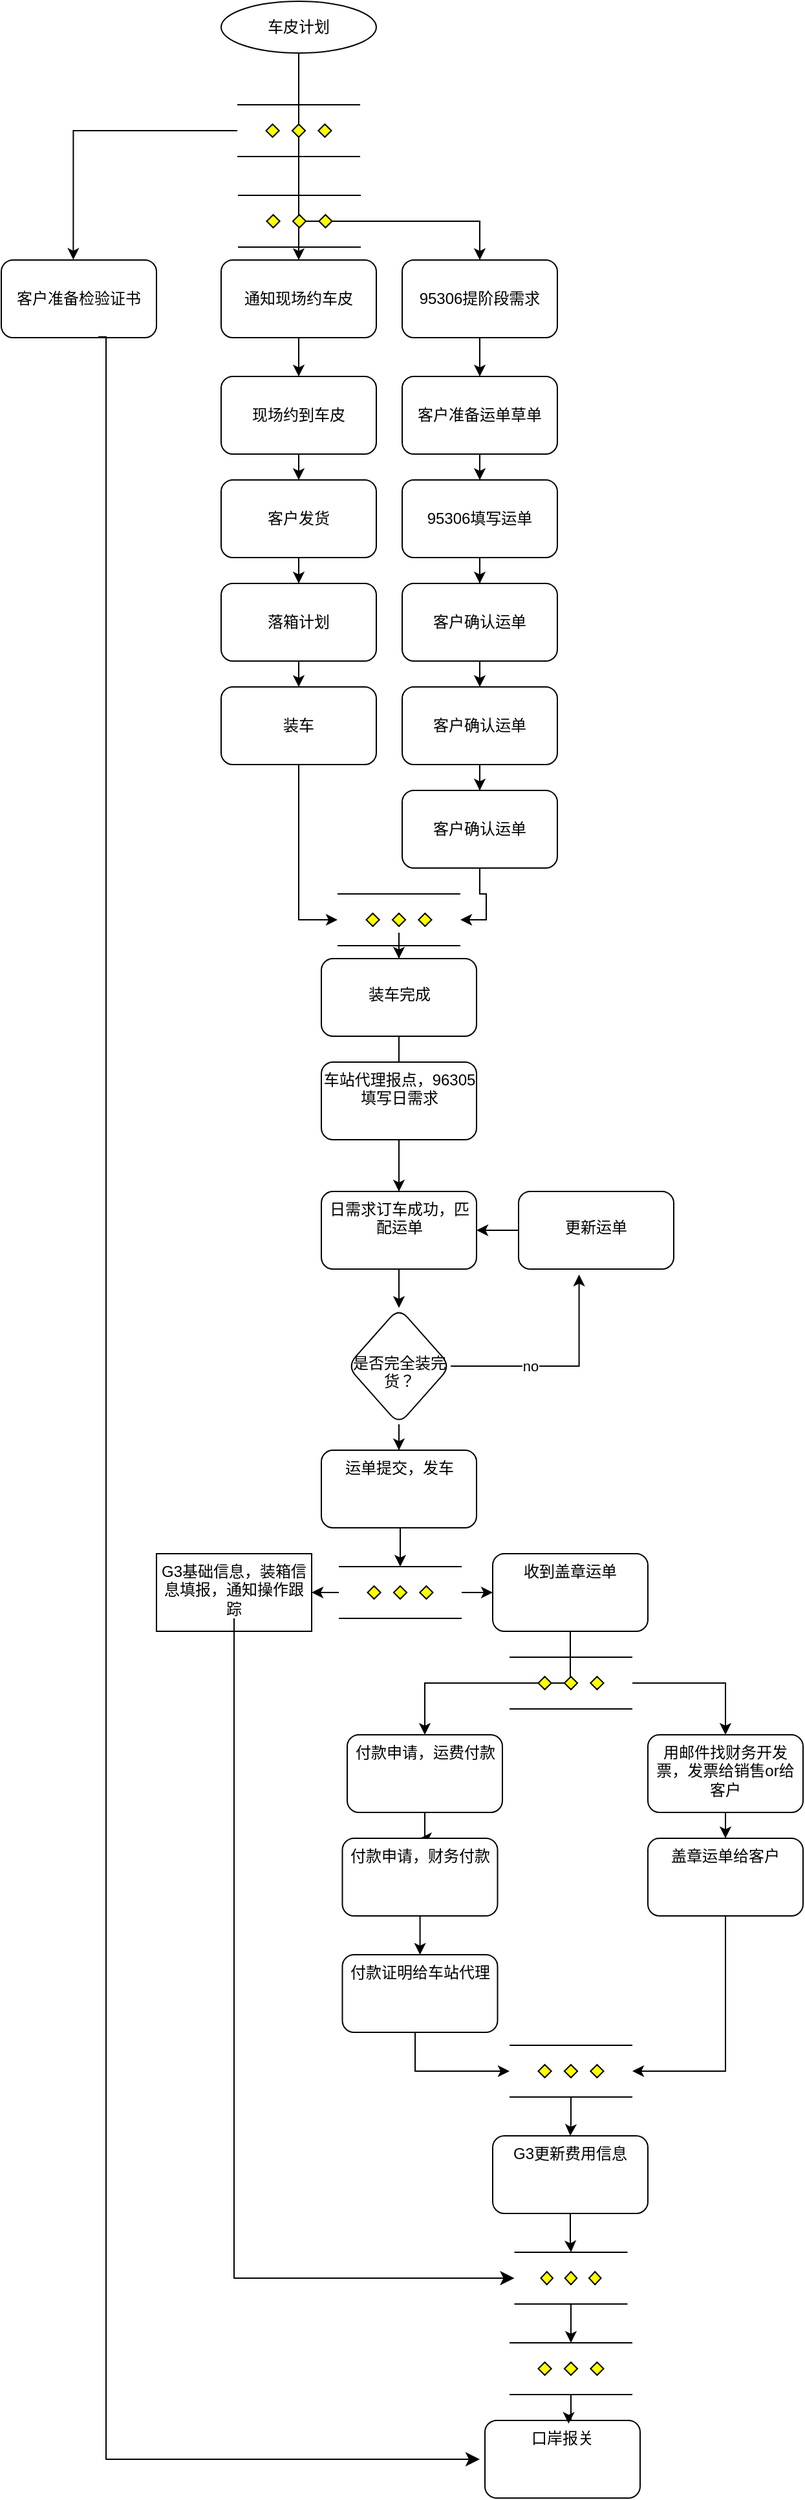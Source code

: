 <mxfile version="22.1.21" type="github">
  <diagram id="C5RBs43oDa-KdzZeNtuy" name="Page-1">
    <mxGraphModel dx="1816" dy="1683" grid="1" gridSize="10" guides="1" tooltips="1" connect="1" arrows="1" fold="1" page="1" pageScale="1" pageWidth="827" pageHeight="1169" math="0" shadow="0">
      <root>
        <mxCell id="WIyWlLk6GJQsqaUBKTNV-0" />
        <mxCell id="WIyWlLk6GJQsqaUBKTNV-1" parent="WIyWlLk6GJQsqaUBKTNV-0" />
        <mxCell id="NiWgMLImOr7ihuLmJWnc-7" value="" style="edgeStyle=orthogonalEdgeStyle;rounded=0;orthogonalLoop=1;jettySize=auto;html=1;labelPosition=center;verticalLabelPosition=middle;align=center;verticalAlign=middle;" edge="1" parent="WIyWlLk6GJQsqaUBKTNV-1" source="WIyWlLk6GJQsqaUBKTNV-3" target="NiWgMLImOr7ihuLmJWnc-6">
          <mxGeometry relative="1" as="geometry">
            <Array as="points">
              <mxPoint x="150" y="160" />
              <mxPoint x="290" y="160" />
            </Array>
          </mxGeometry>
        </mxCell>
        <mxCell id="NiWgMLImOr7ihuLmJWnc-18" value="" style="edgeStyle=orthogonalEdgeStyle;rounded=0;orthogonalLoop=1;jettySize=auto;html=1;" edge="1" parent="WIyWlLk6GJQsqaUBKTNV-1" source="WIyWlLk6GJQsqaUBKTNV-3" target="NiWgMLImOr7ihuLmJWnc-17">
          <mxGeometry relative="1" as="geometry" />
        </mxCell>
        <mxCell id="NiWgMLImOr7ihuLmJWnc-22" value="" style="edgeStyle=orthogonalEdgeStyle;rounded=0;orthogonalLoop=1;jettySize=auto;html=1;entryX=0.464;entryY=-0.004;entryDx=0;entryDy=0;entryPerimeter=0;" edge="1" parent="WIyWlLk6GJQsqaUBKTNV-1" source="NiWgMLImOr7ihuLmJWnc-37" target="NiWgMLImOr7ihuLmJWnc-21">
          <mxGeometry relative="1" as="geometry">
            <mxPoint x="150" y="20" as="sourcePoint" />
            <mxPoint x="-30" y="220" as="targetPoint" />
            <Array as="points">
              <mxPoint x="-24" y="90" />
            </Array>
          </mxGeometry>
        </mxCell>
        <mxCell id="WIyWlLk6GJQsqaUBKTNV-3" value="车皮计划" style="rounded=1;whiteSpace=wrap;html=1;fontSize=12;glass=0;strokeWidth=1;shadow=0;shape=ellipse;aspect=fixed;perimeter=ellipsePerimeter;" parent="WIyWlLk6GJQsqaUBKTNV-1" vertex="1">
          <mxGeometry x="90" y="-10" width="120" height="40" as="geometry" />
        </mxCell>
        <mxCell id="NiWgMLImOr7ihuLmJWnc-31" value="" style="edgeStyle=orthogonalEdgeStyle;rounded=0;orthogonalLoop=1;jettySize=auto;html=1;" edge="1" parent="WIyWlLk6GJQsqaUBKTNV-1" source="NiWgMLImOr7ihuLmJWnc-6" target="NiWgMLImOr7ihuLmJWnc-30">
          <mxGeometry relative="1" as="geometry" />
        </mxCell>
        <mxCell id="NiWgMLImOr7ihuLmJWnc-6" value="95306提阶段需求" style="whiteSpace=wrap;html=1;rounded=1;glass=0;strokeWidth=1;shadow=0;" vertex="1" parent="WIyWlLk6GJQsqaUBKTNV-1">
          <mxGeometry x="230" y="190" width="120" height="60" as="geometry" />
        </mxCell>
        <mxCell id="NiWgMLImOr7ihuLmJWnc-24" value="" style="edgeStyle=orthogonalEdgeStyle;rounded=0;orthogonalLoop=1;jettySize=auto;html=1;" edge="1" parent="WIyWlLk6GJQsqaUBKTNV-1" source="NiWgMLImOr7ihuLmJWnc-17" target="NiWgMLImOr7ihuLmJWnc-23">
          <mxGeometry relative="1" as="geometry" />
        </mxCell>
        <mxCell id="NiWgMLImOr7ihuLmJWnc-17" value="通知现场约车皮" style="whiteSpace=wrap;html=1;rounded=1;glass=0;strokeWidth=1;shadow=0;" vertex="1" parent="WIyWlLk6GJQsqaUBKTNV-1">
          <mxGeometry x="90" y="190" width="120" height="60" as="geometry" />
        </mxCell>
        <mxCell id="NiWgMLImOr7ihuLmJWnc-21" value="客户准备检验证书" style="whiteSpace=wrap;html=1;rounded=1;glass=0;strokeWidth=1;shadow=0;" vertex="1" parent="WIyWlLk6GJQsqaUBKTNV-1">
          <mxGeometry x="-80" y="190" width="120" height="60" as="geometry" />
        </mxCell>
        <mxCell id="NiWgMLImOr7ihuLmJWnc-49" value="" style="edgeStyle=orthogonalEdgeStyle;rounded=0;orthogonalLoop=1;jettySize=auto;html=1;" edge="1" parent="WIyWlLk6GJQsqaUBKTNV-1" source="NiWgMLImOr7ihuLmJWnc-23" target="NiWgMLImOr7ihuLmJWnc-48">
          <mxGeometry relative="1" as="geometry" />
        </mxCell>
        <mxCell id="NiWgMLImOr7ihuLmJWnc-23" value="现场约到车皮" style="whiteSpace=wrap;html=1;rounded=1;glass=0;strokeWidth=1;shadow=0;" vertex="1" parent="WIyWlLk6GJQsqaUBKTNV-1">
          <mxGeometry x="90" y="280" width="120" height="60" as="geometry" />
        </mxCell>
        <mxCell id="NiWgMLImOr7ihuLmJWnc-33" value="" style="edgeStyle=orthogonalEdgeStyle;rounded=0;orthogonalLoop=1;jettySize=auto;html=1;" edge="1" parent="WIyWlLk6GJQsqaUBKTNV-1" source="NiWgMLImOr7ihuLmJWnc-30" target="NiWgMLImOr7ihuLmJWnc-32">
          <mxGeometry relative="1" as="geometry" />
        </mxCell>
        <mxCell id="NiWgMLImOr7ihuLmJWnc-30" value="客户准备运单草单" style="whiteSpace=wrap;html=1;rounded=1;glass=0;strokeWidth=1;shadow=0;" vertex="1" parent="WIyWlLk6GJQsqaUBKTNV-1">
          <mxGeometry x="230" y="280" width="120" height="60" as="geometry" />
        </mxCell>
        <mxCell id="NiWgMLImOr7ihuLmJWnc-35" value="" style="edgeStyle=orthogonalEdgeStyle;rounded=0;orthogonalLoop=1;jettySize=auto;html=1;" edge="1" parent="WIyWlLk6GJQsqaUBKTNV-1" source="NiWgMLImOr7ihuLmJWnc-32" target="NiWgMLImOr7ihuLmJWnc-34">
          <mxGeometry relative="1" as="geometry" />
        </mxCell>
        <mxCell id="NiWgMLImOr7ihuLmJWnc-32" value="95306填写运单" style="whiteSpace=wrap;html=1;rounded=1;glass=0;strokeWidth=1;shadow=0;" vertex="1" parent="WIyWlLk6GJQsqaUBKTNV-1">
          <mxGeometry x="230" y="360" width="120" height="60" as="geometry" />
        </mxCell>
        <mxCell id="NiWgMLImOr7ihuLmJWnc-39" value="" style="edgeStyle=orthogonalEdgeStyle;rounded=0;orthogonalLoop=1;jettySize=auto;html=1;" edge="1" parent="WIyWlLk6GJQsqaUBKTNV-1" source="NiWgMLImOr7ihuLmJWnc-34" target="NiWgMLImOr7ihuLmJWnc-38">
          <mxGeometry relative="1" as="geometry" />
        </mxCell>
        <mxCell id="NiWgMLImOr7ihuLmJWnc-34" value="客户确认运单" style="whiteSpace=wrap;html=1;rounded=1;glass=0;strokeWidth=1;shadow=0;" vertex="1" parent="WIyWlLk6GJQsqaUBKTNV-1">
          <mxGeometry x="230" y="440" width="120" height="60" as="geometry" />
        </mxCell>
        <mxCell id="NiWgMLImOr7ihuLmJWnc-41" value="" style="edgeStyle=orthogonalEdgeStyle;rounded=0;orthogonalLoop=1;jettySize=auto;html=1;" edge="1" parent="WIyWlLk6GJQsqaUBKTNV-1" source="NiWgMLImOr7ihuLmJWnc-38" target="NiWgMLImOr7ihuLmJWnc-40">
          <mxGeometry relative="1" as="geometry" />
        </mxCell>
        <mxCell id="NiWgMLImOr7ihuLmJWnc-38" value="客户确认运单" style="whiteSpace=wrap;html=1;rounded=1;glass=0;strokeWidth=1;shadow=0;" vertex="1" parent="WIyWlLk6GJQsqaUBKTNV-1">
          <mxGeometry x="230" y="520" width="120" height="60" as="geometry" />
        </mxCell>
        <mxCell id="NiWgMLImOr7ihuLmJWnc-40" value="客户确认运单" style="whiteSpace=wrap;html=1;rounded=1;glass=0;strokeWidth=1;shadow=0;" vertex="1" parent="WIyWlLk6GJQsqaUBKTNV-1">
          <mxGeometry x="230" y="600" width="120" height="60" as="geometry" />
        </mxCell>
        <mxCell id="NiWgMLImOr7ihuLmJWnc-51" value="" style="edgeStyle=orthogonalEdgeStyle;rounded=0;orthogonalLoop=1;jettySize=auto;html=1;" edge="1" parent="WIyWlLk6GJQsqaUBKTNV-1" source="NiWgMLImOr7ihuLmJWnc-48" target="NiWgMLImOr7ihuLmJWnc-50">
          <mxGeometry relative="1" as="geometry" />
        </mxCell>
        <mxCell id="NiWgMLImOr7ihuLmJWnc-48" value="客户发货" style="whiteSpace=wrap;html=1;rounded=1;glass=0;strokeWidth=1;shadow=0;" vertex="1" parent="WIyWlLk6GJQsqaUBKTNV-1">
          <mxGeometry x="90" y="360" width="120" height="60" as="geometry" />
        </mxCell>
        <mxCell id="NiWgMLImOr7ihuLmJWnc-56" value="" style="edgeStyle=orthogonalEdgeStyle;rounded=0;orthogonalLoop=1;jettySize=auto;html=1;" edge="1" parent="WIyWlLk6GJQsqaUBKTNV-1" source="NiWgMLImOr7ihuLmJWnc-50" target="NiWgMLImOr7ihuLmJWnc-55">
          <mxGeometry relative="1" as="geometry" />
        </mxCell>
        <mxCell id="NiWgMLImOr7ihuLmJWnc-50" value="落箱计划" style="whiteSpace=wrap;html=1;rounded=1;glass=0;strokeWidth=1;shadow=0;" vertex="1" parent="WIyWlLk6GJQsqaUBKTNV-1">
          <mxGeometry x="90" y="440" width="120" height="60" as="geometry" />
        </mxCell>
        <mxCell id="NiWgMLImOr7ihuLmJWnc-55" value="装车" style="whiteSpace=wrap;html=1;rounded=1;glass=0;strokeWidth=1;shadow=0;" vertex="1" parent="WIyWlLk6GJQsqaUBKTNV-1">
          <mxGeometry x="90" y="520" width="120" height="60" as="geometry" />
        </mxCell>
        <mxCell id="NiWgMLImOr7ihuLmJWnc-61" value="" style="edgeStyle=orthogonalEdgeStyle;rounded=0;orthogonalLoop=1;jettySize=auto;html=1;" edge="1" parent="WIyWlLk6GJQsqaUBKTNV-1" source="NiWgMLImOr7ihuLmJWnc-57" target="NiWgMLImOr7ihuLmJWnc-60">
          <mxGeometry relative="1" as="geometry" />
        </mxCell>
        <mxCell id="NiWgMLImOr7ihuLmJWnc-57" value="" style="verticalLabelPosition=bottom;verticalAlign=top;html=1;shape=mxgraph.flowchart.parallel_mode;pointerEvents=1" vertex="1" parent="WIyWlLk6GJQsqaUBKTNV-1">
          <mxGeometry x="180" y="680" width="95" height="40" as="geometry" />
        </mxCell>
        <mxCell id="NiWgMLImOr7ihuLmJWnc-59" style="edgeStyle=orthogonalEdgeStyle;rounded=0;orthogonalLoop=1;jettySize=auto;html=1;exitX=0.5;exitY=1;exitDx=0;exitDy=0;entryX=0;entryY=0.5;entryDx=0;entryDy=0;entryPerimeter=0;" edge="1" parent="WIyWlLk6GJQsqaUBKTNV-1" source="NiWgMLImOr7ihuLmJWnc-55" target="NiWgMLImOr7ihuLmJWnc-57">
          <mxGeometry relative="1" as="geometry" />
        </mxCell>
        <mxCell id="NiWgMLImOr7ihuLmJWnc-65" value="" style="edgeStyle=orthogonalEdgeStyle;rounded=0;orthogonalLoop=1;jettySize=auto;html=1;" edge="1" parent="WIyWlLk6GJQsqaUBKTNV-1" source="NiWgMLImOr7ihuLmJWnc-60" target="NiWgMLImOr7ihuLmJWnc-64">
          <mxGeometry relative="1" as="geometry" />
        </mxCell>
        <mxCell id="NiWgMLImOr7ihuLmJWnc-60" value="&lt;br&gt;装车完成" style="rounded=1;whiteSpace=wrap;html=1;verticalAlign=top;" vertex="1" parent="WIyWlLk6GJQsqaUBKTNV-1">
          <mxGeometry x="167.5" y="730" width="120" height="60" as="geometry" />
        </mxCell>
        <mxCell id="NiWgMLImOr7ihuLmJWnc-84" value="" style="edgeStyle=orthogonalEdgeStyle;rounded=0;orthogonalLoop=1;jettySize=auto;html=1;" edge="1" parent="WIyWlLk6GJQsqaUBKTNV-1" source="NiWgMLImOr7ihuLmJWnc-64" target="NiWgMLImOr7ihuLmJWnc-83">
          <mxGeometry relative="1" as="geometry" />
        </mxCell>
        <mxCell id="NiWgMLImOr7ihuLmJWnc-64" value="&lt;br&gt;&lt;br&gt;是否完全装完货？" style="rhombus;whiteSpace=wrap;html=1;verticalAlign=top;rounded=1;" vertex="1" parent="WIyWlLk6GJQsqaUBKTNV-1">
          <mxGeometry x="187.5" y="1000" width="80" height="90" as="geometry" />
        </mxCell>
        <mxCell id="NiWgMLImOr7ihuLmJWnc-78" value="" style="edgeStyle=orthogonalEdgeStyle;rounded=0;orthogonalLoop=1;jettySize=auto;html=1;" edge="1" parent="WIyWlLk6GJQsqaUBKTNV-1" source="NiWgMLImOr7ihuLmJWnc-66" target="NiWgMLImOr7ihuLmJWnc-77">
          <mxGeometry relative="1" as="geometry" />
        </mxCell>
        <mxCell id="NiWgMLImOr7ihuLmJWnc-66" value="车站代理报点，96305填写日需求" style="whiteSpace=wrap;html=1;verticalAlign=top;rounded=1;" vertex="1" parent="WIyWlLk6GJQsqaUBKTNV-1">
          <mxGeometry x="167.5" y="810" width="120" height="60" as="geometry" />
        </mxCell>
        <mxCell id="NiWgMLImOr7ihuLmJWnc-79" style="edgeStyle=orthogonalEdgeStyle;rounded=0;orthogonalLoop=1;jettySize=auto;html=1;exitX=0;exitY=0.5;exitDx=0;exitDy=0;" edge="1" parent="WIyWlLk6GJQsqaUBKTNV-1" source="NiWgMLImOr7ihuLmJWnc-68" target="NiWgMLImOr7ihuLmJWnc-77">
          <mxGeometry relative="1" as="geometry" />
        </mxCell>
        <mxCell id="NiWgMLImOr7ihuLmJWnc-68" value="&lt;br&gt;更新运单" style="whiteSpace=wrap;html=1;verticalAlign=top;rounded=1;" vertex="1" parent="WIyWlLk6GJQsqaUBKTNV-1">
          <mxGeometry x="320" y="910" width="120" height="60" as="geometry" />
        </mxCell>
        <mxCell id="NiWgMLImOr7ihuLmJWnc-76" style="edgeStyle=orthogonalEdgeStyle;rounded=0;orthogonalLoop=1;jettySize=auto;html=1;exitX=0.5;exitY=1;exitDx=0;exitDy=0;entryX=1;entryY=0.5;entryDx=0;entryDy=0;entryPerimeter=0;" edge="1" parent="WIyWlLk6GJQsqaUBKTNV-1" source="NiWgMLImOr7ihuLmJWnc-40" target="NiWgMLImOr7ihuLmJWnc-57">
          <mxGeometry relative="1" as="geometry" />
        </mxCell>
        <mxCell id="NiWgMLImOr7ihuLmJWnc-77" value="日需求订车成功，匹配运单" style="whiteSpace=wrap;html=1;verticalAlign=top;rounded=1;" vertex="1" parent="WIyWlLk6GJQsqaUBKTNV-1">
          <mxGeometry x="167.5" y="910" width="120" height="60" as="geometry" />
        </mxCell>
        <mxCell id="NiWgMLImOr7ihuLmJWnc-80" style="edgeStyle=orthogonalEdgeStyle;rounded=0;orthogonalLoop=1;jettySize=auto;html=1;entryX=0.39;entryY=1.071;entryDx=0;entryDy=0;entryPerimeter=0;" edge="1" parent="WIyWlLk6GJQsqaUBKTNV-1" source="NiWgMLImOr7ihuLmJWnc-64" target="NiWgMLImOr7ihuLmJWnc-68">
          <mxGeometry relative="1" as="geometry" />
        </mxCell>
        <mxCell id="NiWgMLImOr7ihuLmJWnc-81" value="no" style="edgeLabel;html=1;align=center;verticalAlign=middle;resizable=0;points=[];" vertex="1" connectable="0" parent="NiWgMLImOr7ihuLmJWnc-80">
          <mxGeometry x="-0.282" relative="1" as="geometry">
            <mxPoint as="offset" />
          </mxGeometry>
        </mxCell>
        <mxCell id="NiWgMLImOr7ihuLmJWnc-82" value="" style="verticalLabelPosition=bottom;verticalAlign=top;html=1;shape=mxgraph.flowchart.parallel_mode;pointerEvents=1" vertex="1" parent="WIyWlLk6GJQsqaUBKTNV-1">
          <mxGeometry x="103" y="140" width="95" height="40" as="geometry" />
        </mxCell>
        <mxCell id="NiWgMLImOr7ihuLmJWnc-83" value="运单提交，发车&lt;br&gt;" style="whiteSpace=wrap;html=1;verticalAlign=top;rounded=1;" vertex="1" parent="WIyWlLk6GJQsqaUBKTNV-1">
          <mxGeometry x="167.5" y="1110" width="120" height="60" as="geometry" />
        </mxCell>
        <mxCell id="NiWgMLImOr7ihuLmJWnc-90" value="" style="edgeStyle=orthogonalEdgeStyle;rounded=0;orthogonalLoop=1;jettySize=auto;html=1;" edge="1" parent="WIyWlLk6GJQsqaUBKTNV-1" source="NiWgMLImOr7ihuLmJWnc-87" target="NiWgMLImOr7ihuLmJWnc-89">
          <mxGeometry relative="1" as="geometry" />
        </mxCell>
        <mxCell id="NiWgMLImOr7ihuLmJWnc-92" value="" style="edgeStyle=orthogonalEdgeStyle;rounded=0;orthogonalLoop=1;jettySize=auto;html=1;" edge="1" parent="WIyWlLk6GJQsqaUBKTNV-1" source="NiWgMLImOr7ihuLmJWnc-87" target="NiWgMLImOr7ihuLmJWnc-91">
          <mxGeometry relative="1" as="geometry" />
        </mxCell>
        <mxCell id="NiWgMLImOr7ihuLmJWnc-87" value="" style="verticalLabelPosition=bottom;verticalAlign=top;html=1;shape=mxgraph.flowchart.parallel_mode;pointerEvents=1" vertex="1" parent="WIyWlLk6GJQsqaUBKTNV-1">
          <mxGeometry x="181" y="1200" width="95" height="40" as="geometry" />
        </mxCell>
        <mxCell id="NiWgMLImOr7ihuLmJWnc-88" style="edgeStyle=orthogonalEdgeStyle;rounded=0;orthogonalLoop=1;jettySize=auto;html=1;exitX=0.5;exitY=1;exitDx=0;exitDy=0;entryX=0.5;entryY=0;entryDx=0;entryDy=0;entryPerimeter=0;" edge="1" parent="WIyWlLk6GJQsqaUBKTNV-1" source="NiWgMLImOr7ihuLmJWnc-83" target="NiWgMLImOr7ihuLmJWnc-87">
          <mxGeometry relative="1" as="geometry" />
        </mxCell>
        <mxCell id="NiWgMLImOr7ihuLmJWnc-95" value="" style="edgeStyle=orthogonalEdgeStyle;rounded=0;orthogonalLoop=1;jettySize=auto;html=1;" edge="1" parent="WIyWlLk6GJQsqaUBKTNV-1" source="NiWgMLImOr7ihuLmJWnc-89" target="NiWgMLImOr7ihuLmJWnc-94">
          <mxGeometry relative="1" as="geometry" />
        </mxCell>
        <mxCell id="NiWgMLImOr7ihuLmJWnc-89" value="收到盖章运单" style="rounded=1;whiteSpace=wrap;html=1;verticalAlign=top;" vertex="1" parent="WIyWlLk6GJQsqaUBKTNV-1">
          <mxGeometry x="300" y="1190" width="120" height="60" as="geometry" />
        </mxCell>
        <mxCell id="NiWgMLImOr7ihuLmJWnc-91" value="G3基础信息，装箱信息填报，通知操作跟踪" style="whiteSpace=wrap;html=1;verticalAlign=top;" vertex="1" parent="WIyWlLk6GJQsqaUBKTNV-1">
          <mxGeometry x="40" y="1190" width="120" height="60" as="geometry" />
        </mxCell>
        <mxCell id="NiWgMLImOr7ihuLmJWnc-37" value="" style="verticalLabelPosition=bottom;verticalAlign=top;html=1;shape=mxgraph.flowchart.parallel_mode;pointerEvents=1" vertex="1" parent="WIyWlLk6GJQsqaUBKTNV-1">
          <mxGeometry x="102.5" y="70" width="95" height="40" as="geometry" />
        </mxCell>
        <mxCell id="NiWgMLImOr7ihuLmJWnc-102" value="" style="edgeStyle=orthogonalEdgeStyle;rounded=0;orthogonalLoop=1;jettySize=auto;html=1;" edge="1" parent="WIyWlLk6GJQsqaUBKTNV-1" source="NiWgMLImOr7ihuLmJWnc-94" target="NiWgMLImOr7ihuLmJWnc-101">
          <mxGeometry relative="1" as="geometry" />
        </mxCell>
        <mxCell id="NiWgMLImOr7ihuLmJWnc-94" value="付款申请，运费付款" style="rounded=1;whiteSpace=wrap;html=1;verticalAlign=top;" vertex="1" parent="WIyWlLk6GJQsqaUBKTNV-1">
          <mxGeometry x="187.5" y="1330" width="120" height="60" as="geometry" />
        </mxCell>
        <mxCell id="NiWgMLImOr7ihuLmJWnc-100" value="" style="edgeStyle=orthogonalEdgeStyle;rounded=0;orthogonalLoop=1;jettySize=auto;html=1;" edge="1" parent="WIyWlLk6GJQsqaUBKTNV-1" source="NiWgMLImOr7ihuLmJWnc-98" target="NiWgMLImOr7ihuLmJWnc-99">
          <mxGeometry relative="1" as="geometry" />
        </mxCell>
        <mxCell id="NiWgMLImOr7ihuLmJWnc-98" value="" style="verticalLabelPosition=bottom;verticalAlign=top;html=1;shape=mxgraph.flowchart.parallel_mode;pointerEvents=1" vertex="1" parent="WIyWlLk6GJQsqaUBKTNV-1">
          <mxGeometry x="313" y="1270" width="95" height="40" as="geometry" />
        </mxCell>
        <mxCell id="NiWgMLImOr7ihuLmJWnc-104" value="" style="edgeStyle=orthogonalEdgeStyle;rounded=0;orthogonalLoop=1;jettySize=auto;html=1;" edge="1" parent="WIyWlLk6GJQsqaUBKTNV-1" source="NiWgMLImOr7ihuLmJWnc-99" target="NiWgMLImOr7ihuLmJWnc-103">
          <mxGeometry relative="1" as="geometry" />
        </mxCell>
        <mxCell id="NiWgMLImOr7ihuLmJWnc-99" value="用邮件找财务开发票，发票给销售or给客户" style="rounded=1;whiteSpace=wrap;html=1;verticalAlign=top;" vertex="1" parent="WIyWlLk6GJQsqaUBKTNV-1">
          <mxGeometry x="420" y="1330" width="120" height="60" as="geometry" />
        </mxCell>
        <mxCell id="NiWgMLImOr7ihuLmJWnc-106" value="" style="edgeStyle=orthogonalEdgeStyle;rounded=0;orthogonalLoop=1;jettySize=auto;html=1;" edge="1" parent="WIyWlLk6GJQsqaUBKTNV-1" source="NiWgMLImOr7ihuLmJWnc-101" target="NiWgMLImOr7ihuLmJWnc-105">
          <mxGeometry relative="1" as="geometry" />
        </mxCell>
        <mxCell id="NiWgMLImOr7ihuLmJWnc-101" value="付款申请，财务付款" style="rounded=1;whiteSpace=wrap;html=1;verticalAlign=top;" vertex="1" parent="WIyWlLk6GJQsqaUBKTNV-1">
          <mxGeometry x="183.75" y="1410" width="120" height="60" as="geometry" />
        </mxCell>
        <mxCell id="NiWgMLImOr7ihuLmJWnc-103" value="盖章运单给客户" style="rounded=1;whiteSpace=wrap;html=1;verticalAlign=top;" vertex="1" parent="WIyWlLk6GJQsqaUBKTNV-1">
          <mxGeometry x="420" y="1410" width="120" height="60" as="geometry" />
        </mxCell>
        <mxCell id="NiWgMLImOr7ihuLmJWnc-105" value="付款证明给车站代理" style="whiteSpace=wrap;html=1;verticalAlign=top;rounded=1;" vertex="1" parent="WIyWlLk6GJQsqaUBKTNV-1">
          <mxGeometry x="183.75" y="1500" width="120" height="60" as="geometry" />
        </mxCell>
        <mxCell id="NiWgMLImOr7ihuLmJWnc-111" value="" style="edgeStyle=orthogonalEdgeStyle;rounded=0;orthogonalLoop=1;jettySize=auto;html=1;" edge="1" parent="WIyWlLk6GJQsqaUBKTNV-1" source="NiWgMLImOr7ihuLmJWnc-107" target="NiWgMLImOr7ihuLmJWnc-110">
          <mxGeometry relative="1" as="geometry" />
        </mxCell>
        <mxCell id="NiWgMLImOr7ihuLmJWnc-107" value="" style="verticalLabelPosition=bottom;verticalAlign=top;html=1;shape=mxgraph.flowchart.parallel_mode;pointerEvents=1" vertex="1" parent="WIyWlLk6GJQsqaUBKTNV-1">
          <mxGeometry x="313" y="1570" width="95" height="40" as="geometry" />
        </mxCell>
        <mxCell id="NiWgMLImOr7ihuLmJWnc-108" style="edgeStyle=orthogonalEdgeStyle;rounded=0;orthogonalLoop=1;jettySize=auto;html=1;exitX=0.5;exitY=1;exitDx=0;exitDy=0;entryX=1;entryY=0.5;entryDx=0;entryDy=0;entryPerimeter=0;" edge="1" parent="WIyWlLk6GJQsqaUBKTNV-1" source="NiWgMLImOr7ihuLmJWnc-103" target="NiWgMLImOr7ihuLmJWnc-107">
          <mxGeometry relative="1" as="geometry" />
        </mxCell>
        <mxCell id="NiWgMLImOr7ihuLmJWnc-109" style="edgeStyle=orthogonalEdgeStyle;rounded=0;orthogonalLoop=1;jettySize=auto;html=1;entryX=0;entryY=0.5;entryDx=0;entryDy=0;entryPerimeter=0;" edge="1" parent="WIyWlLk6GJQsqaUBKTNV-1" source="NiWgMLImOr7ihuLmJWnc-105" target="NiWgMLImOr7ihuLmJWnc-107">
          <mxGeometry relative="1" as="geometry">
            <Array as="points">
              <mxPoint x="240" y="1590" />
            </Array>
          </mxGeometry>
        </mxCell>
        <mxCell id="NiWgMLImOr7ihuLmJWnc-132" style="edgeStyle=orthogonalEdgeStyle;rounded=0;orthogonalLoop=1;jettySize=auto;html=1;exitX=0.5;exitY=1;exitDx=0;exitDy=0;" edge="1" parent="WIyWlLk6GJQsqaUBKTNV-1" source="NiWgMLImOr7ihuLmJWnc-110" target="NiWgMLImOr7ihuLmJWnc-112">
          <mxGeometry relative="1" as="geometry" />
        </mxCell>
        <mxCell id="NiWgMLImOr7ihuLmJWnc-110" value="G3更新费用信息" style="rounded=1;whiteSpace=wrap;html=1;verticalAlign=top;" vertex="1" parent="WIyWlLk6GJQsqaUBKTNV-1">
          <mxGeometry x="300" y="1640" width="120" height="60" as="geometry" />
        </mxCell>
        <mxCell id="NiWgMLImOr7ihuLmJWnc-123" style="edgeStyle=orthogonalEdgeStyle;rounded=0;orthogonalLoop=1;jettySize=auto;html=1;exitX=0.5;exitY=1;exitDx=0;exitDy=0;exitPerimeter=0;" edge="1" parent="WIyWlLk6GJQsqaUBKTNV-1" source="NiWgMLImOr7ihuLmJWnc-112" target="NiWgMLImOr7ihuLmJWnc-121">
          <mxGeometry relative="1" as="geometry" />
        </mxCell>
        <mxCell id="NiWgMLImOr7ihuLmJWnc-112" value="" style="verticalLabelPosition=bottom;verticalAlign=top;html=1;shape=mxgraph.flowchart.parallel_mode;pointerEvents=1" vertex="1" parent="WIyWlLk6GJQsqaUBKTNV-1">
          <mxGeometry x="316.75" y="1730" width="87.5" height="40" as="geometry" />
        </mxCell>
        <mxCell id="NiWgMLImOr7ihuLmJWnc-115" value="口岸报关" style="rounded=1;whiteSpace=wrap;html=1;verticalAlign=top;" vertex="1" parent="WIyWlLk6GJQsqaUBKTNV-1">
          <mxGeometry x="294" y="1860" width="120" height="60" as="geometry" />
        </mxCell>
        <mxCell id="NiWgMLImOr7ihuLmJWnc-119" value="" style="edgeStyle=elbowEdgeStyle;elbow=horizontal;endArrow=classic;html=1;curved=0;rounded=0;endSize=8;startSize=8;entryX=0;entryY=0.5;entryDx=0;entryDy=0;entryPerimeter=0;" edge="1" parent="WIyWlLk6GJQsqaUBKTNV-1" target="NiWgMLImOr7ihuLmJWnc-112">
          <mxGeometry width="50" height="50" relative="1" as="geometry">
            <mxPoint x="100" y="1240" as="sourcePoint" />
            <mxPoint x="197.5" y="1753" as="targetPoint" />
            <Array as="points">
              <mxPoint x="100" y="1250" />
              <mxPoint x="107.5" y="1553" />
              <mxPoint x="97.5" y="1323" />
              <mxPoint x="47.5" y="1793" />
            </Array>
          </mxGeometry>
        </mxCell>
        <mxCell id="NiWgMLImOr7ihuLmJWnc-121" value="" style="verticalLabelPosition=bottom;verticalAlign=top;html=1;shape=mxgraph.flowchart.parallel_mode;pointerEvents=1" vertex="1" parent="WIyWlLk6GJQsqaUBKTNV-1">
          <mxGeometry x="313" y="1800" width="95" height="40" as="geometry" />
        </mxCell>
        <mxCell id="NiWgMLImOr7ihuLmJWnc-122" value="" style="edgeStyle=elbowEdgeStyle;elbow=horizontal;endArrow=classic;html=1;curved=0;rounded=0;endSize=8;startSize=8;exitX=0.625;exitY=0.99;exitDx=0;exitDy=0;exitPerimeter=0;" edge="1" parent="WIyWlLk6GJQsqaUBKTNV-1" source="NiWgMLImOr7ihuLmJWnc-21">
          <mxGeometry width="50" height="50" relative="1" as="geometry">
            <mxPoint x="131" y="2160" as="sourcePoint" />
            <mxPoint x="290" y="1890" as="targetPoint" />
            <Array as="points">
              <mxPoint x="1" y="2070" />
              <mxPoint x="1" y="2130" />
            </Array>
          </mxGeometry>
        </mxCell>
        <mxCell id="NiWgMLImOr7ihuLmJWnc-125" style="edgeStyle=orthogonalEdgeStyle;rounded=0;orthogonalLoop=1;jettySize=auto;html=1;entryX=0.539;entryY=0.042;entryDx=0;entryDy=0;entryPerimeter=0;" edge="1" parent="WIyWlLk6GJQsqaUBKTNV-1" source="NiWgMLImOr7ihuLmJWnc-121" target="NiWgMLImOr7ihuLmJWnc-115">
          <mxGeometry relative="1" as="geometry" />
        </mxCell>
      </root>
    </mxGraphModel>
  </diagram>
</mxfile>
